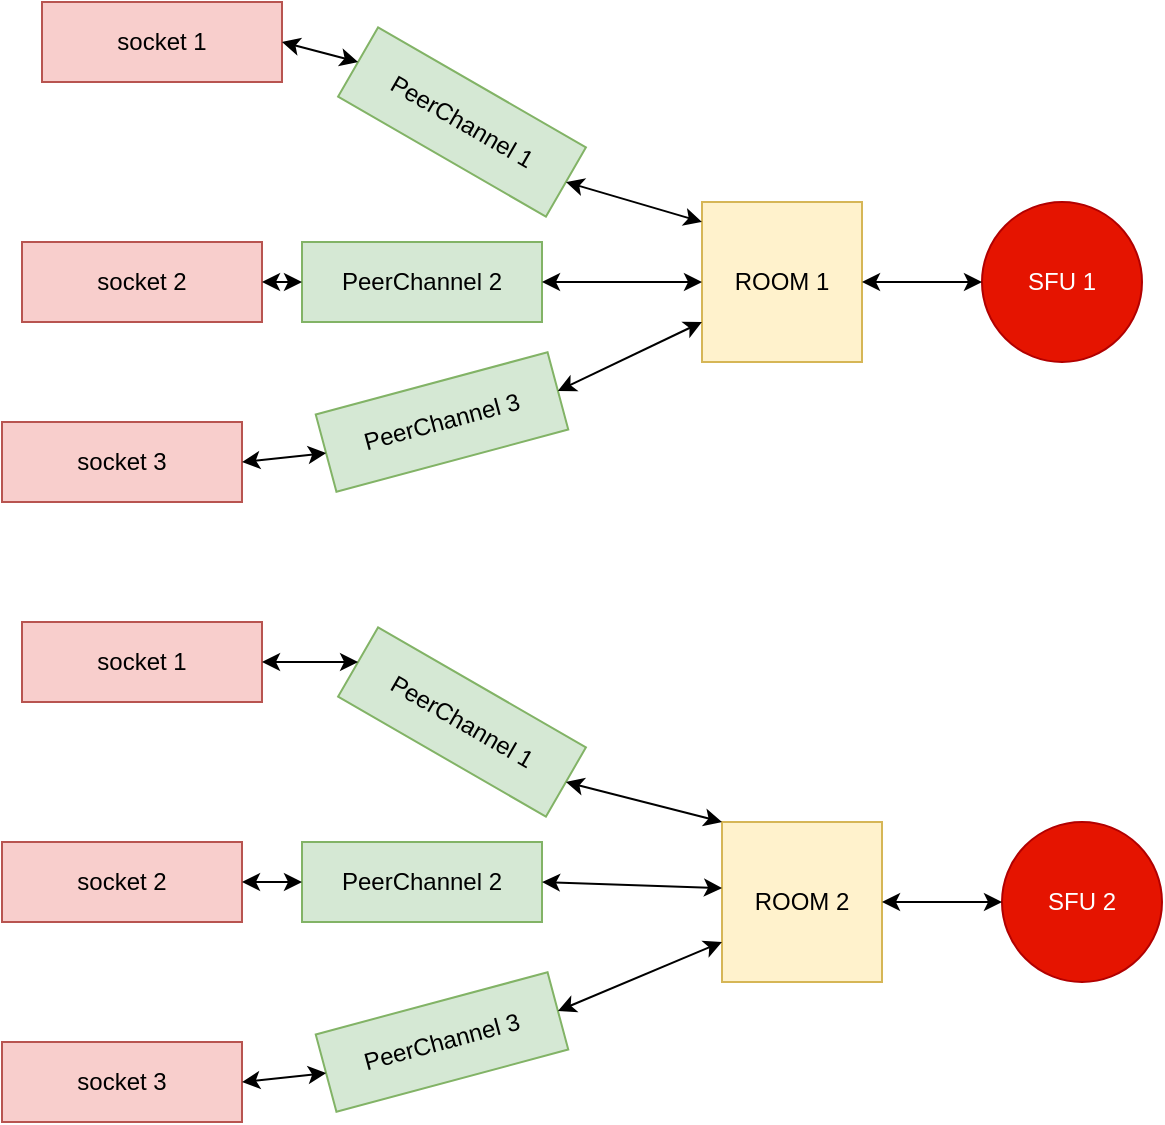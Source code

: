 <mxfile version="15.7.3" type="device"><diagram id="dsj3NsNefoSIWe7eQbJx" name="Page-1"><mxGraphModel dx="1426" dy="825" grid="1" gridSize="10" guides="1" tooltips="1" connect="1" arrows="1" fold="1" page="1" pageScale="1" pageWidth="827" pageHeight="1169" math="0" shadow="0"><root><mxCell id="0"/><mxCell id="1" parent="0"/><mxCell id="PP5pgoB90hc5Lxki6NbE-1" value="ROOM 1" style="whiteSpace=wrap;html=1;aspect=fixed;fillColor=#fff2cc;strokeColor=#d6b656;" parent="1" vertex="1"><mxGeometry x="420" y="160" width="80" height="80" as="geometry"/></mxCell><mxCell id="PP5pgoB90hc5Lxki6NbE-2" value="ROOM 2" style="whiteSpace=wrap;html=1;aspect=fixed;fillColor=#fff2cc;strokeColor=#d6b656;" parent="1" vertex="1"><mxGeometry x="430" y="470" width="80" height="80" as="geometry"/></mxCell><mxCell id="PP5pgoB90hc5Lxki6NbE-3" value="SFU 1" style="ellipse;whiteSpace=wrap;html=1;aspect=fixed;fillColor=#e51400;fontColor=#ffffff;strokeColor=#B20000;" parent="1" vertex="1"><mxGeometry x="560" y="160" width="80" height="80" as="geometry"/></mxCell><mxCell id="PP5pgoB90hc5Lxki6NbE-4" value="SFU 2" style="ellipse;whiteSpace=wrap;html=1;aspect=fixed;fillColor=#e51400;fontColor=#ffffff;strokeColor=#B20000;" parent="1" vertex="1"><mxGeometry x="570" y="470" width="80" height="80" as="geometry"/></mxCell><mxCell id="PP5pgoB90hc5Lxki6NbE-5" value="PeerChannel 1" style="rounded=0;whiteSpace=wrap;html=1;rotation=30;fillColor=#d5e8d4;strokeColor=#82b366;" parent="1" vertex="1"><mxGeometry x="240" y="100" width="120" height="40" as="geometry"/></mxCell><mxCell id="PP5pgoB90hc5Lxki6NbE-6" value="PeerChannel 2" style="rounded=0;whiteSpace=wrap;html=1;rotation=0;fillColor=#d5e8d4;strokeColor=#82b366;" parent="1" vertex="1"><mxGeometry x="220" y="180" width="120" height="40" as="geometry"/></mxCell><mxCell id="PP5pgoB90hc5Lxki6NbE-7" value="PeerChannel 3" style="rounded=0;whiteSpace=wrap;html=1;rotation=-15;fillColor=#d5e8d4;strokeColor=#82b366;" parent="1" vertex="1"><mxGeometry x="230" y="250" width="120" height="40" as="geometry"/></mxCell><mxCell id="PP5pgoB90hc5Lxki6NbE-8" value="PeerChannel 1" style="rounded=0;whiteSpace=wrap;html=1;rotation=30;fillColor=#d5e8d4;strokeColor=#82b366;" parent="1" vertex="1"><mxGeometry x="240" y="400" width="120" height="40" as="geometry"/></mxCell><mxCell id="PP5pgoB90hc5Lxki6NbE-9" value="PeerChannel 2" style="rounded=0;whiteSpace=wrap;html=1;rotation=0;fillColor=#d5e8d4;strokeColor=#82b366;" parent="1" vertex="1"><mxGeometry x="220" y="480" width="120" height="40" as="geometry"/></mxCell><mxCell id="PP5pgoB90hc5Lxki6NbE-10" value="PeerChannel 3" style="rounded=0;whiteSpace=wrap;html=1;rotation=-15;fillColor=#d5e8d4;strokeColor=#82b366;" parent="1" vertex="1"><mxGeometry x="230" y="560" width="120" height="40" as="geometry"/></mxCell><mxCell id="PP5pgoB90hc5Lxki6NbE-13" value="" style="endArrow=classic;startArrow=classic;html=1;rounded=0;exitX=1;exitY=0.5;exitDx=0;exitDy=0;entryX=0;entryY=0;entryDx=0;entryDy=0;" parent="1" source="PP5pgoB90hc5Lxki6NbE-8" target="PP5pgoB90hc5Lxki6NbE-2" edge="1"><mxGeometry width="50" height="50" relative="1" as="geometry"><mxPoint x="330" y="390" as="sourcePoint"/><mxPoint x="380" y="340" as="targetPoint"/></mxGeometry></mxCell><mxCell id="PP5pgoB90hc5Lxki6NbE-14" value="" style="endArrow=classic;startArrow=classic;html=1;rounded=0;exitX=1;exitY=0.5;exitDx=0;exitDy=0;entryX=0;entryY=0.413;entryDx=0;entryDy=0;entryPerimeter=0;" parent="1" source="PP5pgoB90hc5Lxki6NbE-9" target="PP5pgoB90hc5Lxki6NbE-2" edge="1"><mxGeometry width="50" height="50" relative="1" as="geometry"><mxPoint x="330" y="390" as="sourcePoint"/><mxPoint x="400" y="500" as="targetPoint"/></mxGeometry></mxCell><mxCell id="PP5pgoB90hc5Lxki6NbE-15" value="" style="endArrow=classic;startArrow=classic;html=1;rounded=0;exitX=1;exitY=0.5;exitDx=0;exitDy=0;entryX=0;entryY=0.75;entryDx=0;entryDy=0;" parent="1" source="PP5pgoB90hc5Lxki6NbE-10" target="PP5pgoB90hc5Lxki6NbE-2" edge="1"><mxGeometry width="50" height="50" relative="1" as="geometry"><mxPoint x="330" y="390" as="sourcePoint"/><mxPoint x="380" y="340" as="targetPoint"/></mxGeometry></mxCell><mxCell id="PP5pgoB90hc5Lxki6NbE-16" value="" style="endArrow=classic;startArrow=classic;html=1;rounded=0;entryX=0;entryY=0.5;entryDx=0;entryDy=0;exitX=1;exitY=0.5;exitDx=0;exitDy=0;" parent="1" source="PP5pgoB90hc5Lxki6NbE-2" target="PP5pgoB90hc5Lxki6NbE-4" edge="1"><mxGeometry width="50" height="50" relative="1" as="geometry"><mxPoint x="330" y="390" as="sourcePoint"/><mxPoint x="380" y="340" as="targetPoint"/></mxGeometry></mxCell><mxCell id="PP5pgoB90hc5Lxki6NbE-17" value="" style="endArrow=classic;startArrow=classic;html=1;rounded=0;entryX=0;entryY=0.5;entryDx=0;entryDy=0;exitX=1;exitY=0.5;exitDx=0;exitDy=0;" parent="1" source="PP5pgoB90hc5Lxki6NbE-1" target="PP5pgoB90hc5Lxki6NbE-3" edge="1"><mxGeometry width="50" height="50" relative="1" as="geometry"><mxPoint x="360" y="370" as="sourcePoint"/><mxPoint x="520" y="220" as="targetPoint"/></mxGeometry></mxCell><mxCell id="PP5pgoB90hc5Lxki6NbE-18" value="" style="endArrow=classic;startArrow=classic;html=1;rounded=0;entryX=0;entryY=0.75;entryDx=0;entryDy=0;exitX=1;exitY=0.5;exitDx=0;exitDy=0;" parent="1" source="PP5pgoB90hc5Lxki6NbE-7" target="PP5pgoB90hc5Lxki6NbE-1" edge="1"><mxGeometry width="50" height="50" relative="1" as="geometry"><mxPoint x="320" y="370" as="sourcePoint"/><mxPoint x="370" y="320" as="targetPoint"/></mxGeometry></mxCell><mxCell id="PP5pgoB90hc5Lxki6NbE-19" value="" style="endArrow=classic;startArrow=classic;html=1;rounded=0;entryX=0;entryY=0.5;entryDx=0;entryDy=0;exitX=1;exitY=0.5;exitDx=0;exitDy=0;" parent="1" source="PP5pgoB90hc5Lxki6NbE-6" target="PP5pgoB90hc5Lxki6NbE-1" edge="1"><mxGeometry width="50" height="50" relative="1" as="geometry"><mxPoint x="320" y="370" as="sourcePoint"/><mxPoint x="370" y="320" as="targetPoint"/></mxGeometry></mxCell><mxCell id="PP5pgoB90hc5Lxki6NbE-20" value="" style="endArrow=classic;startArrow=classic;html=1;rounded=0;entryX=0;entryY=0.125;entryDx=0;entryDy=0;entryPerimeter=0;exitX=1;exitY=0.5;exitDx=0;exitDy=0;" parent="1" source="PP5pgoB90hc5Lxki6NbE-5" target="PP5pgoB90hc5Lxki6NbE-1" edge="1"><mxGeometry width="50" height="50" relative="1" as="geometry"><mxPoint x="320" y="370" as="sourcePoint"/><mxPoint x="370" y="320" as="targetPoint"/></mxGeometry></mxCell><mxCell id="PP5pgoB90hc5Lxki6NbE-21" value="socket 1" style="rounded=0;whiteSpace=wrap;html=1;fillColor=#f8cecc;strokeColor=#b85450;" parent="1" vertex="1"><mxGeometry x="90" y="60" width="120" height="40" as="geometry"/></mxCell><mxCell id="PP5pgoB90hc5Lxki6NbE-25" value="socket 2" style="rounded=0;whiteSpace=wrap;html=1;fillColor=#f8cecc;strokeColor=#b85450;" parent="1" vertex="1"><mxGeometry x="80" y="180" width="120" height="40" as="geometry"/></mxCell><mxCell id="PP5pgoB90hc5Lxki6NbE-26" value="socket 3" style="rounded=0;whiteSpace=wrap;html=1;fillColor=#f8cecc;strokeColor=#b85450;" parent="1" vertex="1"><mxGeometry x="70" y="270" width="120" height="40" as="geometry"/></mxCell><mxCell id="PP5pgoB90hc5Lxki6NbE-27" value="socket 1" style="rounded=0;whiteSpace=wrap;html=1;fillColor=#f8cecc;strokeColor=#b85450;" parent="1" vertex="1"><mxGeometry x="80" y="370" width="120" height="40" as="geometry"/></mxCell><mxCell id="PP5pgoB90hc5Lxki6NbE-28" value="socket 2" style="rounded=0;whiteSpace=wrap;html=1;fillColor=#f8cecc;strokeColor=#b85450;" parent="1" vertex="1"><mxGeometry x="70" y="480" width="120" height="40" as="geometry"/></mxCell><mxCell id="PP5pgoB90hc5Lxki6NbE-29" value="socket 3" style="rounded=0;whiteSpace=wrap;html=1;fillColor=#f8cecc;strokeColor=#b85450;" parent="1" vertex="1"><mxGeometry x="70" y="580" width="120" height="40" as="geometry"/></mxCell><mxCell id="PP5pgoB90hc5Lxki6NbE-30" value="" style="endArrow=classic;startArrow=classic;html=1;rounded=0;entryX=0;entryY=0.5;entryDx=0;entryDy=0;exitX=1;exitY=0.5;exitDx=0;exitDy=0;" parent="1" source="PP5pgoB90hc5Lxki6NbE-21" target="PP5pgoB90hc5Lxki6NbE-5" edge="1"><mxGeometry width="50" height="50" relative="1" as="geometry"><mxPoint x="320" y="370" as="sourcePoint"/><mxPoint x="370" y="320" as="targetPoint"/></mxGeometry></mxCell><mxCell id="PP5pgoB90hc5Lxki6NbE-31" value="" style="endArrow=classic;startArrow=classic;html=1;rounded=0;entryX=0;entryY=0.5;entryDx=0;entryDy=0;exitX=1;exitY=0.5;exitDx=0;exitDy=0;" parent="1" source="PP5pgoB90hc5Lxki6NbE-25" target="PP5pgoB90hc5Lxki6NbE-6" edge="1"><mxGeometry width="50" height="50" relative="1" as="geometry"><mxPoint x="320" y="370" as="sourcePoint"/><mxPoint x="370" y="320" as="targetPoint"/></mxGeometry></mxCell><mxCell id="PP5pgoB90hc5Lxki6NbE-32" value="" style="endArrow=classic;startArrow=classic;html=1;rounded=0;entryX=0;entryY=0.5;entryDx=0;entryDy=0;exitX=1;exitY=0.5;exitDx=0;exitDy=0;" parent="1" source="PP5pgoB90hc5Lxki6NbE-26" target="PP5pgoB90hc5Lxki6NbE-7" edge="1"><mxGeometry width="50" height="50" relative="1" as="geometry"><mxPoint x="320" y="370" as="sourcePoint"/><mxPoint x="370" y="320" as="targetPoint"/></mxGeometry></mxCell><mxCell id="PP5pgoB90hc5Lxki6NbE-33" value="" style="endArrow=classic;startArrow=classic;html=1;rounded=0;entryX=1;entryY=0.5;entryDx=0;entryDy=0;exitX=0;exitY=0.5;exitDx=0;exitDy=0;" parent="1" source="PP5pgoB90hc5Lxki6NbE-8" target="PP5pgoB90hc5Lxki6NbE-27" edge="1"><mxGeometry width="50" height="50" relative="1" as="geometry"><mxPoint x="330" y="390" as="sourcePoint"/><mxPoint x="380" y="340" as="targetPoint"/></mxGeometry></mxCell><mxCell id="PP5pgoB90hc5Lxki6NbE-34" value="" style="endArrow=classic;startArrow=classic;html=1;rounded=0;entryX=1;entryY=0.5;entryDx=0;entryDy=0;exitX=0;exitY=0.5;exitDx=0;exitDy=0;" parent="1" source="PP5pgoB90hc5Lxki6NbE-9" target="PP5pgoB90hc5Lxki6NbE-28" edge="1"><mxGeometry width="50" height="50" relative="1" as="geometry"><mxPoint x="330" y="390" as="sourcePoint"/><mxPoint x="380" y="340" as="targetPoint"/></mxGeometry></mxCell><mxCell id="PP5pgoB90hc5Lxki6NbE-35" value="" style="endArrow=classic;startArrow=classic;html=1;rounded=0;entryX=1;entryY=0.5;entryDx=0;entryDy=0;exitX=0;exitY=0.5;exitDx=0;exitDy=0;" parent="1" source="PP5pgoB90hc5Lxki6NbE-10" target="PP5pgoB90hc5Lxki6NbE-29" edge="1"><mxGeometry width="50" height="50" relative="1" as="geometry"><mxPoint x="330" y="390" as="sourcePoint"/><mxPoint x="380" y="340" as="targetPoint"/></mxGeometry></mxCell></root></mxGraphModel></diagram></mxfile>